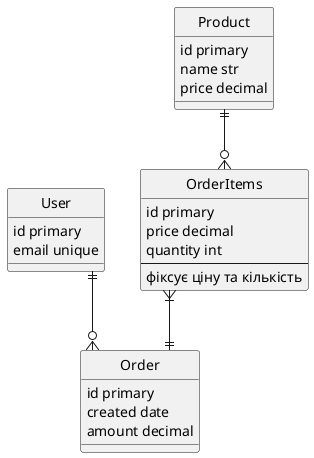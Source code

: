 @startuml
' hide the spot
hide circle
' avoid problems with angled crows feet
skinparam linetype ortho

entity User {
    id primary
    email unique
}
entity Order {
    id primary
    created date
    amount decimal
}
User ||--o{  Order

entity OrderItems {
    id primary
    price decimal
    quantity int
    ---
    фіксує ціну та кількість
}
OrderItems }|--|| Order


entity Product {
    id primary
    name str
    price decimal
}
Product ||--o{ OrderItems

@enduml
